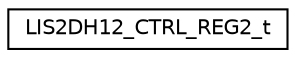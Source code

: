 digraph "Graphical Class Hierarchy"
{
 // LATEX_PDF_SIZE
  edge [fontname="Helvetica",fontsize="10",labelfontname="Helvetica",labelfontsize="10"];
  node [fontname="Helvetica",fontsize="10",shape=record];
  rankdir="LR";
  Node0 [label="LIS2DH12_CTRL_REG2_t",height=0.2,width=0.4,color="black", fillcolor="white", style="filled",URL="$unionLIS2DH12__CTRL__REG2__t.html",tooltip="CTRL_REG2 definitions."];
}
